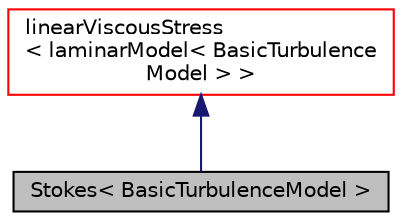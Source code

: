 digraph "Stokes&lt; BasicTurbulenceModel &gt;"
{
  bgcolor="transparent";
  edge [fontname="Helvetica",fontsize="10",labelfontname="Helvetica",labelfontsize="10"];
  node [fontname="Helvetica",fontsize="10",shape=record];
  Node5 [label="Stokes\< BasicTurbulenceModel \>",height=0.2,width=0.4,color="black", fillcolor="grey75", style="filled", fontcolor="black"];
  Node6 -> Node5 [dir="back",color="midnightblue",fontsize="10",style="solid",fontname="Helvetica"];
  Node6 [label="linearViscousStress\l\< laminarModel\< BasicTurbulence\lModel \> \>",height=0.2,width=0.4,color="red",URL="$a32301.html"];
}
